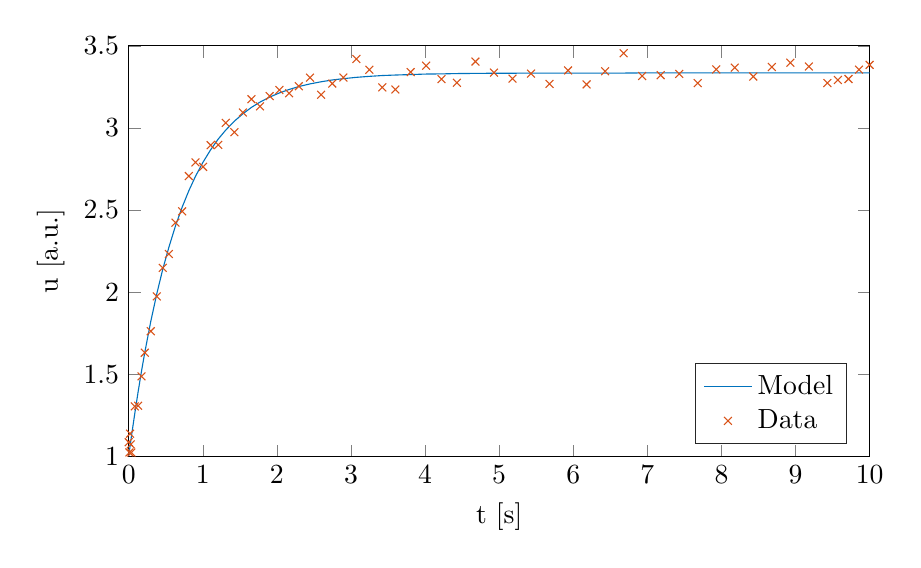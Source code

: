 % This file was created by matlab2tikz.
%
\definecolor{mycolor1}{rgb}{0.0,0.447,0.741}%
\definecolor{mycolor2}{rgb}{0.85,0.325,0.098}%
%
\begin{tikzpicture}

\begin{axis}[%
width=0.776\textwidth,
height=0.43\textwidth,
at={(0\textwidth,0\textwidth)},
scale only axis,
xmin=0,
xmax=10,
xlabel={t [s]},
ymin=1,
ymax=3.5,
ylabel={u [a.u.]},
axis background/.style={fill=white},
legend style={at={(0.97,0.03)},anchor=south east,legend cell align=left,align=left,draw=white!15!black}
]
\addplot [color=mycolor1,solid]
  table[row sep=crcr]{%
0	1\\
0.009	1.031\\
0.018	1.061\\
0.027	1.09\\
0.036	1.12\\
0.082	1.261\\
0.127	1.393\\
0.172	1.517\\
0.217	1.633\\
0.298	1.822\\
0.379	1.99\\
0.46	2.14\\
0.542	2.273\\
0.631	2.403\\
0.721	2.517\\
0.811	2.617\\
0.901	2.705\\
1.004	2.792\\
1.106	2.867\\
1.208	2.932\\
1.31	2.987\\
1.426	3.041\\
1.541	3.086\\
1.656	3.125\\
1.772	3.157\\
1.903	3.188\\
2.034	3.213\\
2.165	3.234\\
2.296	3.252\\
2.447	3.268\\
2.597	3.281\\
2.748	3.292\\
2.898	3.3\\
3.073	3.308\\
3.248	3.314\\
3.423	3.319\\
3.599	3.322\\
3.806	3.325\\
4.014	3.328\\
4.222	3.329\\
4.43	3.331\\
4.68	3.332\\
4.93	3.333\\
5.18	3.333\\
5.43	3.334\\
5.68	3.334\\
5.93	3.334\\
6.18	3.334\\
6.43	3.334\\
6.68	3.334\\
6.93	3.335\\
7.18	3.335\\
7.43	3.335\\
7.68	3.335\\
7.93	3.335\\
8.18	3.335\\
8.43	3.335\\
8.68	3.335\\
8.93	3.335\\
9.18	3.335\\
9.43	3.335\\
9.572	3.335\\
9.715	3.335\\
9.857	3.335\\
10	3.335\\
};
\addlegendentry{Model};

\addplot [color=mycolor2,only marks,mark=x,mark options={solid}]
  table[row sep=crcr]{%
0	1.086\\
0.009	1.024\\
0.018	1.138\\
0.027	1.073\\
0.036	1.023\\
0.082	1.304\\
0.127	1.308\\
0.172	1.487\\
0.217	1.631\\
0.298	1.762\\
0.379	1.974\\
0.46	2.148\\
0.542	2.232\\
0.631	2.423\\
0.721	2.492\\
0.811	2.707\\
0.901	2.79\\
1.004	2.763\\
1.106	2.895\\
1.208	2.897\\
1.31	3.031\\
1.426	2.974\\
1.541	3.094\\
1.656	3.175\\
1.772	3.131\\
1.903	3.194\\
2.034	3.231\\
2.165	3.211\\
2.296	3.254\\
2.447	3.306\\
2.597	3.202\\
2.748	3.27\\
2.898	3.307\\
3.073	3.42\\
3.248	3.354\\
3.423	3.247\\
3.599	3.234\\
3.806	3.34\\
4.014	3.379\\
4.222	3.297\\
4.43	3.275\\
4.68	3.404\\
4.93	3.337\\
5.18	3.3\\
5.43	3.331\\
5.68	3.268\\
5.93	3.35\\
6.18	3.265\\
6.43	3.345\\
6.68	3.455\\
6.93	3.316\\
7.18	3.321\\
7.43	3.329\\
7.68	3.273\\
7.93	3.356\\
8.18	3.367\\
8.43	3.313\\
8.68	3.371\\
8.93	3.397\\
9.18	3.374\\
9.43	3.273\\
9.572	3.292\\
9.715	3.298\\
9.857	3.355\\
10	3.384\\
};
\addlegendentry{Data};

\end{axis}
\end{tikzpicture}%